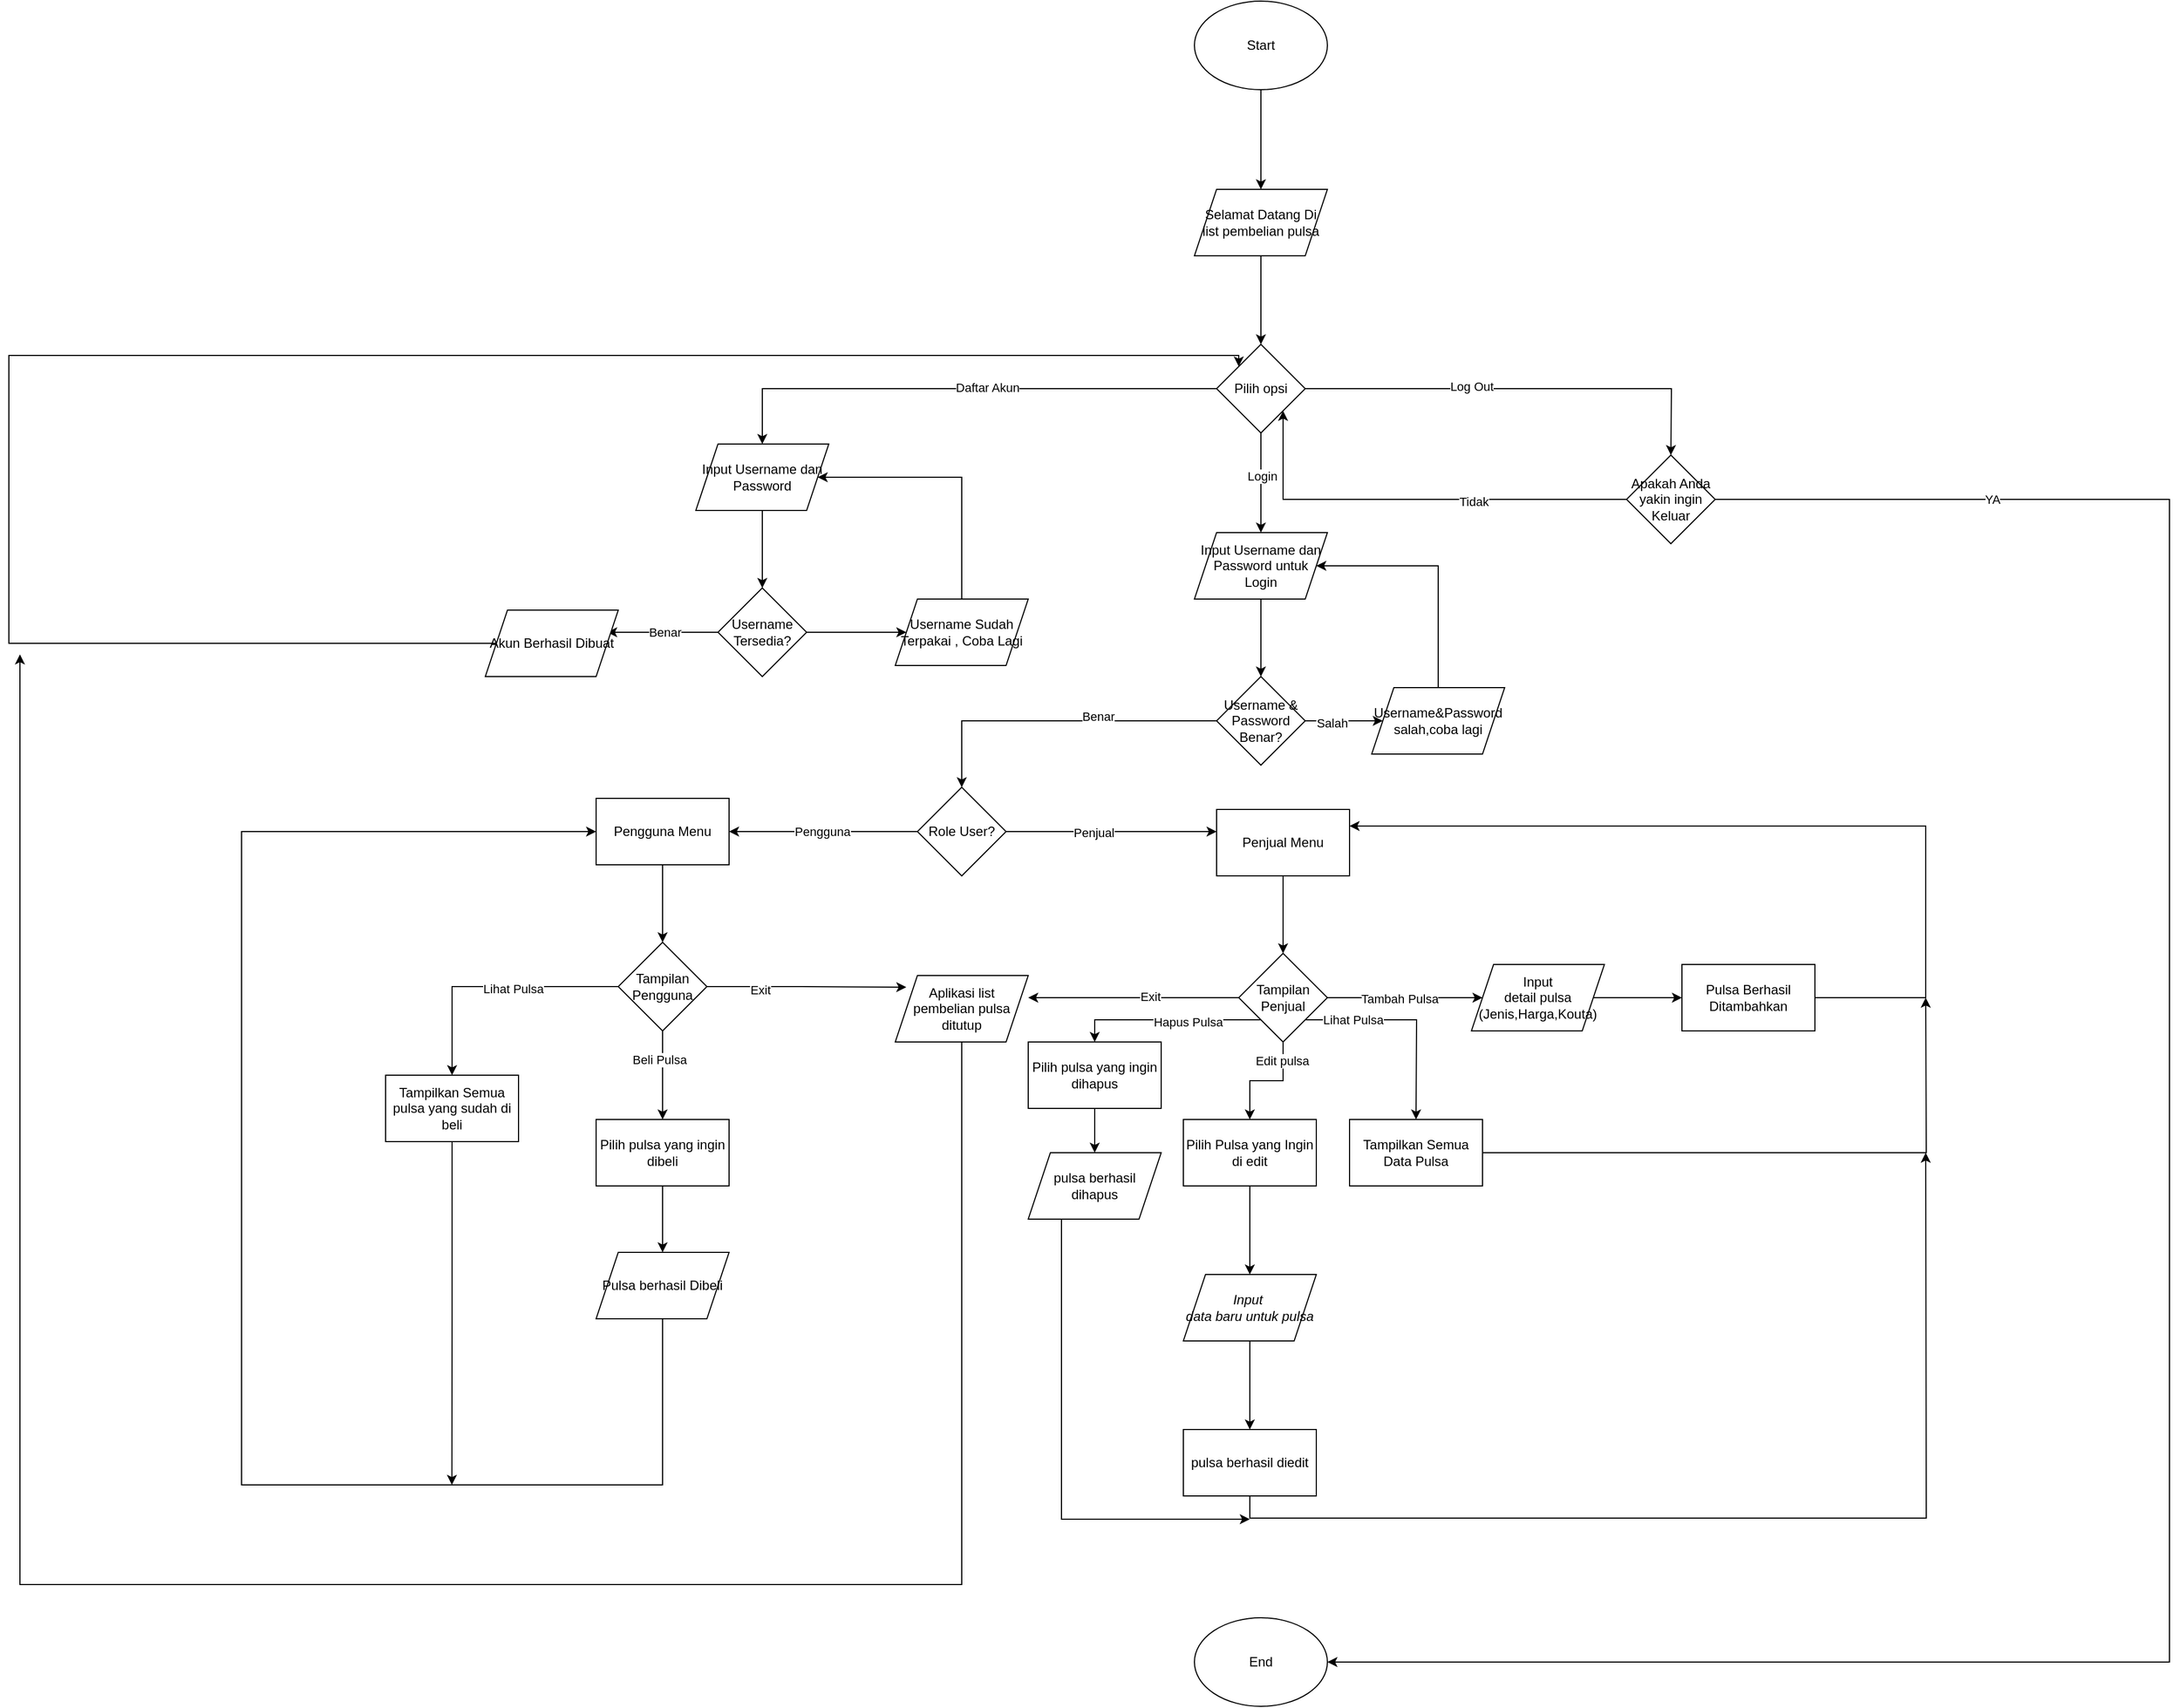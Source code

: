 <mxfile version="24.7.17">
  <diagram name="Page-1" id="cQHG2FeDud79eIsklEly">
    <mxGraphModel dx="1938" dy="482" grid="1" gridSize="10" guides="1" tooltips="1" connect="1" arrows="1" fold="1" page="1" pageScale="1" pageWidth="850" pageHeight="1100" math="0" shadow="0">
      <root>
        <mxCell id="0" />
        <mxCell id="1" parent="0" />
        <mxCell id="ji4WP4tKjuhiniDNx2AQ-3" value="" style="edgeStyle=orthogonalEdgeStyle;rounded=0;orthogonalLoop=1;jettySize=auto;html=1;" parent="1" source="ji4WP4tKjuhiniDNx2AQ-1" target="ji4WP4tKjuhiniDNx2AQ-2" edge="1">
          <mxGeometry relative="1" as="geometry" />
        </mxCell>
        <mxCell id="ji4WP4tKjuhiniDNx2AQ-1" value="Start" style="ellipse;whiteSpace=wrap;html=1;" parent="1" vertex="1">
          <mxGeometry x="660" y="20" width="120" height="80" as="geometry" />
        </mxCell>
        <mxCell id="ji4WP4tKjuhiniDNx2AQ-5" value="" style="edgeStyle=orthogonalEdgeStyle;rounded=0;orthogonalLoop=1;jettySize=auto;html=1;" parent="1" source="ji4WP4tKjuhiniDNx2AQ-2" target="ji4WP4tKjuhiniDNx2AQ-4" edge="1">
          <mxGeometry relative="1" as="geometry" />
        </mxCell>
        <mxCell id="ji4WP4tKjuhiniDNx2AQ-2" value="Selamat Datang Di list pembelian pulsa" style="shape=parallelogram;perimeter=parallelogramPerimeter;whiteSpace=wrap;html=1;fixedSize=1;" parent="1" vertex="1">
          <mxGeometry x="660" y="190" width="120" height="60" as="geometry" />
        </mxCell>
        <mxCell id="ji4WP4tKjuhiniDNx2AQ-7" value="" style="edgeStyle=orthogonalEdgeStyle;rounded=0;orthogonalLoop=1;jettySize=auto;html=1;" parent="1" source="ji4WP4tKjuhiniDNx2AQ-4" target="ji4WP4tKjuhiniDNx2AQ-6" edge="1">
          <mxGeometry relative="1" as="geometry" />
        </mxCell>
        <mxCell id="ji4WP4tKjuhiniDNx2AQ-8" value="Daftar Akun" style="edgeLabel;html=1;align=center;verticalAlign=middle;resizable=0;points=[];" parent="ji4WP4tKjuhiniDNx2AQ-7" vertex="1" connectable="0">
          <mxGeometry x="-0.101" y="-1" relative="1" as="geometry">
            <mxPoint as="offset" />
          </mxGeometry>
        </mxCell>
        <mxCell id="ji4WP4tKjuhiniDNx2AQ-20" value="" style="edgeStyle=orthogonalEdgeStyle;rounded=0;orthogonalLoop=1;jettySize=auto;html=1;" parent="1" source="ji4WP4tKjuhiniDNx2AQ-4" target="ji4WP4tKjuhiniDNx2AQ-19" edge="1">
          <mxGeometry relative="1" as="geometry" />
        </mxCell>
        <mxCell id="ji4WP4tKjuhiniDNx2AQ-80" value="Login" style="edgeLabel;html=1;align=center;verticalAlign=middle;resizable=0;points=[];" parent="ji4WP4tKjuhiniDNx2AQ-20" vertex="1" connectable="0">
          <mxGeometry x="-0.162" y="1" relative="1" as="geometry">
            <mxPoint y="1" as="offset" />
          </mxGeometry>
        </mxCell>
        <mxCell id="ji4WP4tKjuhiniDNx2AQ-82" value="" style="edgeStyle=orthogonalEdgeStyle;rounded=0;orthogonalLoop=1;jettySize=auto;html=1;" parent="1" source="ji4WP4tKjuhiniDNx2AQ-4" edge="1">
          <mxGeometry relative="1" as="geometry">
            <mxPoint x="1090.0" y="430" as="targetPoint" />
          </mxGeometry>
        </mxCell>
        <mxCell id="ji4WP4tKjuhiniDNx2AQ-83" value="Log Out" style="edgeLabel;html=1;align=center;verticalAlign=middle;resizable=0;points=[];" parent="ji4WP4tKjuhiniDNx2AQ-82" vertex="1" connectable="0">
          <mxGeometry x="-0.235" y="2" relative="1" as="geometry">
            <mxPoint as="offset" />
          </mxGeometry>
        </mxCell>
        <mxCell id="ji4WP4tKjuhiniDNx2AQ-4" value="Pilih opsi" style="rhombus;whiteSpace=wrap;html=1;" parent="1" vertex="1">
          <mxGeometry x="680" y="330" width="80" height="80" as="geometry" />
        </mxCell>
        <mxCell id="ji4WP4tKjuhiniDNx2AQ-10" value="" style="edgeStyle=orthogonalEdgeStyle;rounded=0;orthogonalLoop=1;jettySize=auto;html=1;" parent="1" source="ji4WP4tKjuhiniDNx2AQ-6" target="ji4WP4tKjuhiniDNx2AQ-9" edge="1">
          <mxGeometry relative="1" as="geometry" />
        </mxCell>
        <mxCell id="ji4WP4tKjuhiniDNx2AQ-6" value="Input Username dan Password" style="shape=parallelogram;perimeter=parallelogramPerimeter;whiteSpace=wrap;html=1;fixedSize=1;" parent="1" vertex="1">
          <mxGeometry x="210" y="420" width="120" height="60" as="geometry" />
        </mxCell>
        <mxCell id="ji4WP4tKjuhiniDNx2AQ-12" value="" style="edgeStyle=orthogonalEdgeStyle;rounded=0;orthogonalLoop=1;jettySize=auto;html=1;" parent="1" source="ji4WP4tKjuhiniDNx2AQ-9" edge="1">
          <mxGeometry relative="1" as="geometry">
            <mxPoint x="130" y="590" as="targetPoint" />
          </mxGeometry>
        </mxCell>
        <mxCell id="ji4WP4tKjuhiniDNx2AQ-13" value="Benar" style="edgeLabel;html=1;align=center;verticalAlign=middle;resizable=0;points=[];" parent="ji4WP4tKjuhiniDNx2AQ-12" vertex="1" connectable="0">
          <mxGeometry x="-0.036" relative="1" as="geometry">
            <mxPoint as="offset" />
          </mxGeometry>
        </mxCell>
        <mxCell id="ji4WP4tKjuhiniDNx2AQ-16" value="" style="edgeStyle=orthogonalEdgeStyle;rounded=0;orthogonalLoop=1;jettySize=auto;html=1;" parent="1" source="ji4WP4tKjuhiniDNx2AQ-9" target="ji4WP4tKjuhiniDNx2AQ-15" edge="1">
          <mxGeometry relative="1" as="geometry" />
        </mxCell>
        <mxCell id="ji4WP4tKjuhiniDNx2AQ-9" value="Username Tersedia?" style="rhombus;whiteSpace=wrap;html=1;" parent="1" vertex="1">
          <mxGeometry x="230" y="550" width="80" height="80" as="geometry" />
        </mxCell>
        <mxCell id="ji4WP4tKjuhiniDNx2AQ-18" style="edgeStyle=orthogonalEdgeStyle;rounded=0;orthogonalLoop=1;jettySize=auto;html=1;exitX=0;exitY=0.5;exitDx=0;exitDy=0;entryX=0;entryY=0;entryDx=0;entryDy=0;" parent="1" source="ji4WP4tKjuhiniDNx2AQ-14" target="ji4WP4tKjuhiniDNx2AQ-4" edge="1">
          <mxGeometry relative="1" as="geometry">
            <Array as="points">
              <mxPoint x="-410" y="600" />
              <mxPoint x="-410" y="340" />
              <mxPoint x="700" y="340" />
            </Array>
          </mxGeometry>
        </mxCell>
        <mxCell id="ji4WP4tKjuhiniDNx2AQ-14" value="Akun Berhasil Dibuat" style="shape=parallelogram;perimeter=parallelogramPerimeter;whiteSpace=wrap;html=1;fixedSize=1;" parent="1" vertex="1">
          <mxGeometry x="20" y="570" width="120" height="60" as="geometry" />
        </mxCell>
        <mxCell id="ji4WP4tKjuhiniDNx2AQ-17" style="edgeStyle=orthogonalEdgeStyle;rounded=0;orthogonalLoop=1;jettySize=auto;html=1;exitX=0.5;exitY=0;exitDx=0;exitDy=0;entryX=1;entryY=0.5;entryDx=0;entryDy=0;" parent="1" source="ji4WP4tKjuhiniDNx2AQ-15" target="ji4WP4tKjuhiniDNx2AQ-6" edge="1">
          <mxGeometry relative="1" as="geometry">
            <Array as="points">
              <mxPoint x="450" y="450" />
            </Array>
          </mxGeometry>
        </mxCell>
        <mxCell id="ji4WP4tKjuhiniDNx2AQ-15" value="Username Sudah Terpakai , Coba Lagi" style="shape=parallelogram;perimeter=parallelogramPerimeter;whiteSpace=wrap;html=1;fixedSize=1;" parent="1" vertex="1">
          <mxGeometry x="390" y="560" width="120" height="60" as="geometry" />
        </mxCell>
        <mxCell id="ji4WP4tKjuhiniDNx2AQ-22" value="" style="edgeStyle=orthogonalEdgeStyle;rounded=0;orthogonalLoop=1;jettySize=auto;html=1;" parent="1" source="ji4WP4tKjuhiniDNx2AQ-19" target="ji4WP4tKjuhiniDNx2AQ-21" edge="1">
          <mxGeometry relative="1" as="geometry" />
        </mxCell>
        <mxCell id="ji4WP4tKjuhiniDNx2AQ-19" value="Input Username dan Password untuk Login" style="shape=parallelogram;perimeter=parallelogramPerimeter;whiteSpace=wrap;html=1;fixedSize=1;" parent="1" vertex="1">
          <mxGeometry x="660" y="500" width="120" height="60" as="geometry" />
        </mxCell>
        <mxCell id="ji4WP4tKjuhiniDNx2AQ-24" value="" style="edgeStyle=orthogonalEdgeStyle;rounded=0;orthogonalLoop=1;jettySize=auto;html=1;" parent="1" source="ji4WP4tKjuhiniDNx2AQ-21" target="ji4WP4tKjuhiniDNx2AQ-23" edge="1">
          <mxGeometry relative="1" as="geometry" />
        </mxCell>
        <mxCell id="ji4WP4tKjuhiniDNx2AQ-26" value="Salah" style="edgeLabel;html=1;align=center;verticalAlign=middle;resizable=0;points=[];" parent="ji4WP4tKjuhiniDNx2AQ-24" vertex="1" connectable="0">
          <mxGeometry x="-0.33" y="-2" relative="1" as="geometry">
            <mxPoint as="offset" />
          </mxGeometry>
        </mxCell>
        <mxCell id="ji4WP4tKjuhiniDNx2AQ-30" value="" style="edgeStyle=orthogonalEdgeStyle;rounded=0;orthogonalLoop=1;jettySize=auto;html=1;" parent="1" source="ji4WP4tKjuhiniDNx2AQ-21" target="ji4WP4tKjuhiniDNx2AQ-29" edge="1">
          <mxGeometry relative="1" as="geometry" />
        </mxCell>
        <mxCell id="ji4WP4tKjuhiniDNx2AQ-31" value="Benar" style="edgeLabel;html=1;align=center;verticalAlign=middle;resizable=0;points=[];" parent="ji4WP4tKjuhiniDNx2AQ-30" vertex="1" connectable="0">
          <mxGeometry x="-0.261" y="-4" relative="1" as="geometry">
            <mxPoint as="offset" />
          </mxGeometry>
        </mxCell>
        <mxCell id="ji4WP4tKjuhiniDNx2AQ-21" value="Username &amp;amp; Password Benar?" style="rhombus;whiteSpace=wrap;html=1;" parent="1" vertex="1">
          <mxGeometry x="680" y="630" width="80" height="80" as="geometry" />
        </mxCell>
        <mxCell id="ji4WP4tKjuhiniDNx2AQ-25" style="edgeStyle=orthogonalEdgeStyle;rounded=0;orthogonalLoop=1;jettySize=auto;html=1;exitX=0.5;exitY=0;exitDx=0;exitDy=0;entryX=1;entryY=0.5;entryDx=0;entryDy=0;" parent="1" source="ji4WP4tKjuhiniDNx2AQ-23" target="ji4WP4tKjuhiniDNx2AQ-19" edge="1">
          <mxGeometry relative="1" as="geometry">
            <Array as="points">
              <mxPoint x="880" y="530" />
            </Array>
          </mxGeometry>
        </mxCell>
        <mxCell id="ji4WP4tKjuhiniDNx2AQ-23" value="Username&amp;amp;Password salah,coba lagi" style="shape=parallelogram;perimeter=parallelogramPerimeter;whiteSpace=wrap;html=1;fixedSize=1;" parent="1" vertex="1">
          <mxGeometry x="820" y="640" width="120" height="60" as="geometry" />
        </mxCell>
        <mxCell id="ji4WP4tKjuhiniDNx2AQ-33" value="" style="edgeStyle=orthogonalEdgeStyle;rounded=0;orthogonalLoop=1;jettySize=auto;html=1;" parent="1" source="ji4WP4tKjuhiniDNx2AQ-29" edge="1">
          <mxGeometry relative="1" as="geometry">
            <mxPoint x="680" y="770" as="targetPoint" />
          </mxGeometry>
        </mxCell>
        <mxCell id="ji4WP4tKjuhiniDNx2AQ-35" value="Penjual" style="edgeLabel;html=1;align=center;verticalAlign=middle;resizable=0;points=[];" parent="ji4WP4tKjuhiniDNx2AQ-33" vertex="1" connectable="0">
          <mxGeometry x="-0.17" y="-1" relative="1" as="geometry">
            <mxPoint as="offset" />
          </mxGeometry>
        </mxCell>
        <mxCell id="ji4WP4tKjuhiniDNx2AQ-65" value="" style="edgeStyle=orthogonalEdgeStyle;rounded=0;orthogonalLoop=1;jettySize=auto;html=1;" parent="1" source="ji4WP4tKjuhiniDNx2AQ-29" target="ji4WP4tKjuhiniDNx2AQ-64" edge="1">
          <mxGeometry relative="1" as="geometry" />
        </mxCell>
        <mxCell id="ji4WP4tKjuhiniDNx2AQ-66" value="Pengguna" style="edgeLabel;html=1;align=center;verticalAlign=middle;resizable=0;points=[];" parent="ji4WP4tKjuhiniDNx2AQ-65" vertex="1" connectable="0">
          <mxGeometry x="0.003" relative="1" as="geometry">
            <mxPoint x="-1" as="offset" />
          </mxGeometry>
        </mxCell>
        <mxCell id="ji4WP4tKjuhiniDNx2AQ-29" value="Role User?" style="rhombus;whiteSpace=wrap;html=1;" parent="1" vertex="1">
          <mxGeometry x="410" y="730" width="80" height="80" as="geometry" />
        </mxCell>
        <mxCell id="ji4WP4tKjuhiniDNx2AQ-37" value="" style="edgeStyle=orthogonalEdgeStyle;rounded=0;orthogonalLoop=1;jettySize=auto;html=1;" parent="1" source="ji4WP4tKjuhiniDNx2AQ-34" target="ji4WP4tKjuhiniDNx2AQ-36" edge="1">
          <mxGeometry relative="1" as="geometry" />
        </mxCell>
        <mxCell id="ji4WP4tKjuhiniDNx2AQ-34" value="Penjual Menu" style="whiteSpace=wrap;html=1;" parent="1" vertex="1">
          <mxGeometry x="680" y="750" width="120" height="60" as="geometry" />
        </mxCell>
        <mxCell id="ji4WP4tKjuhiniDNx2AQ-39" value="" style="edgeStyle=orthogonalEdgeStyle;rounded=0;orthogonalLoop=1;jettySize=auto;html=1;" parent="1" source="ji4WP4tKjuhiniDNx2AQ-36" target="ji4WP4tKjuhiniDNx2AQ-38" edge="1">
          <mxGeometry relative="1" as="geometry" />
        </mxCell>
        <mxCell id="ji4WP4tKjuhiniDNx2AQ-40" value="Tambah Pulsa" style="edgeLabel;html=1;align=center;verticalAlign=middle;resizable=0;points=[];" parent="ji4WP4tKjuhiniDNx2AQ-39" vertex="1" connectable="0">
          <mxGeometry x="-0.069" y="-1" relative="1" as="geometry">
            <mxPoint as="offset" />
          </mxGeometry>
        </mxCell>
        <mxCell id="ji4WP4tKjuhiniDNx2AQ-45" style="edgeStyle=orthogonalEdgeStyle;rounded=0;orthogonalLoop=1;jettySize=auto;html=1;exitX=1;exitY=1;exitDx=0;exitDy=0;" parent="1" source="ji4WP4tKjuhiniDNx2AQ-36" edge="1">
          <mxGeometry relative="1" as="geometry">
            <mxPoint x="860" y="1030" as="targetPoint" />
          </mxGeometry>
        </mxCell>
        <mxCell id="ji4WP4tKjuhiniDNx2AQ-46" value="Lihat Pulsa" style="edgeLabel;html=1;align=center;verticalAlign=middle;resizable=0;points=[];" parent="ji4WP4tKjuhiniDNx2AQ-45" vertex="1" connectable="0">
          <mxGeometry x="-0.55" relative="1" as="geometry">
            <mxPoint as="offset" />
          </mxGeometry>
        </mxCell>
        <mxCell id="ji4WP4tKjuhiniDNx2AQ-51" value="" style="edgeStyle=orthogonalEdgeStyle;rounded=0;orthogonalLoop=1;jettySize=auto;html=1;" parent="1" source="ji4WP4tKjuhiniDNx2AQ-36" target="ji4WP4tKjuhiniDNx2AQ-50" edge="1">
          <mxGeometry relative="1" as="geometry">
            <Array as="points">
              <mxPoint x="740" y="995" />
              <mxPoint x="710" y="995" />
            </Array>
          </mxGeometry>
        </mxCell>
        <mxCell id="ji4WP4tKjuhiniDNx2AQ-52" value="Edit pulsa" style="edgeLabel;html=1;align=center;verticalAlign=middle;resizable=0;points=[];" parent="ji4WP4tKjuhiniDNx2AQ-51" vertex="1" connectable="0">
          <mxGeometry x="-0.673" y="-1" relative="1" as="geometry">
            <mxPoint as="offset" />
          </mxGeometry>
        </mxCell>
        <mxCell id="ji4WP4tKjuhiniDNx2AQ-59" value="" style="edgeStyle=orthogonalEdgeStyle;rounded=0;orthogonalLoop=1;jettySize=auto;html=1;" parent="1" source="ji4WP4tKjuhiniDNx2AQ-36" target="ji4WP4tKjuhiniDNx2AQ-58" edge="1">
          <mxGeometry relative="1" as="geometry">
            <Array as="points">
              <mxPoint x="690" y="940" />
              <mxPoint x="690" y="940" />
            </Array>
          </mxGeometry>
        </mxCell>
        <mxCell id="ji4WP4tKjuhiniDNx2AQ-60" value="Hapus Pulsa" style="edgeLabel;html=1;align=center;verticalAlign=middle;resizable=0;points=[];" parent="ji4WP4tKjuhiniDNx2AQ-59" vertex="1" connectable="0">
          <mxGeometry x="-0.225" y="2" relative="1" as="geometry">
            <mxPoint as="offset" />
          </mxGeometry>
        </mxCell>
        <mxCell id="ji4WP4tKjuhiniDNx2AQ-92" value="" style="edgeStyle=orthogonalEdgeStyle;rounded=0;orthogonalLoop=1;jettySize=auto;html=1;" parent="1" source="ji4WP4tKjuhiniDNx2AQ-36" edge="1">
          <mxGeometry relative="1" as="geometry">
            <mxPoint x="510" y="920" as="targetPoint" />
          </mxGeometry>
        </mxCell>
        <mxCell id="ji4WP4tKjuhiniDNx2AQ-93" value="Exit" style="edgeLabel;html=1;align=center;verticalAlign=middle;resizable=0;points=[];" parent="ji4WP4tKjuhiniDNx2AQ-92" vertex="1" connectable="0">
          <mxGeometry x="-0.161" y="-1" relative="1" as="geometry">
            <mxPoint as="offset" />
          </mxGeometry>
        </mxCell>
        <mxCell id="ji4WP4tKjuhiniDNx2AQ-36" value="Tampilan Penjual" style="rhombus;whiteSpace=wrap;html=1;" parent="1" vertex="1">
          <mxGeometry x="700" y="880" width="80" height="80" as="geometry" />
        </mxCell>
        <mxCell id="ji4WP4tKjuhiniDNx2AQ-42" value="" style="edgeStyle=orthogonalEdgeStyle;rounded=0;orthogonalLoop=1;jettySize=auto;html=1;" parent="1" source="ji4WP4tKjuhiniDNx2AQ-38" target="ji4WP4tKjuhiniDNx2AQ-41" edge="1">
          <mxGeometry relative="1" as="geometry" />
        </mxCell>
        <mxCell id="ji4WP4tKjuhiniDNx2AQ-38" value="Input&lt;div&gt;detail pulsa&lt;/div&gt;&lt;div&gt;(Jenis,Harga,Kouta)&lt;/div&gt;" style="shape=parallelogram;perimeter=parallelogramPerimeter;whiteSpace=wrap;html=1;fixedSize=1;" parent="1" vertex="1">
          <mxGeometry x="910" y="890" width="120" height="60" as="geometry" />
        </mxCell>
        <mxCell id="ji4WP4tKjuhiniDNx2AQ-44" style="edgeStyle=orthogonalEdgeStyle;rounded=0;orthogonalLoop=1;jettySize=auto;html=1;exitX=1;exitY=0.5;exitDx=0;exitDy=0;entryX=1;entryY=0.25;entryDx=0;entryDy=0;" parent="1" source="ji4WP4tKjuhiniDNx2AQ-41" target="ji4WP4tKjuhiniDNx2AQ-34" edge="1">
          <mxGeometry relative="1" as="geometry">
            <mxPoint x="1280" y="760" as="targetPoint" />
            <Array as="points">
              <mxPoint x="1320" y="920" />
              <mxPoint x="1320" y="765" />
            </Array>
          </mxGeometry>
        </mxCell>
        <mxCell id="ji4WP4tKjuhiniDNx2AQ-41" value="Pulsa Berhasil Ditambahkan" style="whiteSpace=wrap;html=1;" parent="1" vertex="1">
          <mxGeometry x="1100" y="890" width="120" height="60" as="geometry" />
        </mxCell>
        <mxCell id="ji4WP4tKjuhiniDNx2AQ-49" style="edgeStyle=orthogonalEdgeStyle;rounded=0;orthogonalLoop=1;jettySize=auto;html=1;exitX=1;exitY=0.5;exitDx=0;exitDy=0;" parent="1" source="ji4WP4tKjuhiniDNx2AQ-48" edge="1">
          <mxGeometry relative="1" as="geometry">
            <mxPoint x="1320" y="920" as="targetPoint" />
          </mxGeometry>
        </mxCell>
        <mxCell id="ji4WP4tKjuhiniDNx2AQ-48" value="Tampilkan Semua Data Pulsa" style="whiteSpace=wrap;html=1;" parent="1" vertex="1">
          <mxGeometry x="800" y="1030" width="120" height="60" as="geometry" />
        </mxCell>
        <mxCell id="ji4WP4tKjuhiniDNx2AQ-54" value="" style="edgeStyle=orthogonalEdgeStyle;rounded=0;orthogonalLoop=1;jettySize=auto;html=1;" parent="1" source="ji4WP4tKjuhiniDNx2AQ-50" target="ji4WP4tKjuhiniDNx2AQ-53" edge="1">
          <mxGeometry relative="1" as="geometry" />
        </mxCell>
        <mxCell id="ji4WP4tKjuhiniDNx2AQ-50" value="Pilih Pulsa yang Ingin di edit" style="whiteSpace=wrap;html=1;" parent="1" vertex="1">
          <mxGeometry x="650" y="1030" width="120" height="60" as="geometry" />
        </mxCell>
        <mxCell id="ji4WP4tKjuhiniDNx2AQ-56" value="" style="edgeStyle=orthogonalEdgeStyle;rounded=0;orthogonalLoop=1;jettySize=auto;html=1;" parent="1" source="ji4WP4tKjuhiniDNx2AQ-53" target="ji4WP4tKjuhiniDNx2AQ-55" edge="1">
          <mxGeometry relative="1" as="geometry" />
        </mxCell>
        <mxCell id="ji4WP4tKjuhiniDNx2AQ-53" value="&lt;i&gt;Input&amp;nbsp;&lt;/i&gt;&lt;div&gt;&lt;i&gt;data baru untuk pulsa&lt;/i&gt;&lt;/div&gt;" style="shape=parallelogram;perimeter=parallelogramPerimeter;whiteSpace=wrap;html=1;fixedSize=1;" parent="1" vertex="1">
          <mxGeometry x="650" y="1170" width="120" height="60" as="geometry" />
        </mxCell>
        <mxCell id="ji4WP4tKjuhiniDNx2AQ-57" style="edgeStyle=orthogonalEdgeStyle;rounded=0;orthogonalLoop=1;jettySize=auto;html=1;exitX=0.5;exitY=1;exitDx=0;exitDy=0;" parent="1" source="ji4WP4tKjuhiniDNx2AQ-55" edge="1">
          <mxGeometry relative="1" as="geometry">
            <mxPoint x="1320" y="1060" as="targetPoint" />
          </mxGeometry>
        </mxCell>
        <mxCell id="ji4WP4tKjuhiniDNx2AQ-55" value="pulsa berhasil diedit" style="whiteSpace=wrap;html=1;" parent="1" vertex="1">
          <mxGeometry x="650" y="1310" width="120" height="60" as="geometry" />
        </mxCell>
        <mxCell id="ji4WP4tKjuhiniDNx2AQ-62" value="" style="edgeStyle=orthogonalEdgeStyle;rounded=0;orthogonalLoop=1;jettySize=auto;html=1;" parent="1" source="ji4WP4tKjuhiniDNx2AQ-58" target="ji4WP4tKjuhiniDNx2AQ-61" edge="1">
          <mxGeometry relative="1" as="geometry" />
        </mxCell>
        <mxCell id="ji4WP4tKjuhiniDNx2AQ-58" value="Pilih pulsa yang ingin dihapus" style="whiteSpace=wrap;html=1;" parent="1" vertex="1">
          <mxGeometry x="510" y="960" width="120" height="60" as="geometry" />
        </mxCell>
        <mxCell id="ji4WP4tKjuhiniDNx2AQ-63" style="edgeStyle=orthogonalEdgeStyle;rounded=0;orthogonalLoop=1;jettySize=auto;html=1;exitX=0.5;exitY=1;exitDx=0;exitDy=0;" parent="1" source="ji4WP4tKjuhiniDNx2AQ-61" edge="1">
          <mxGeometry relative="1" as="geometry">
            <mxPoint x="710" y="1391" as="targetPoint" />
            <Array as="points">
              <mxPoint x="540" y="1391" />
            </Array>
          </mxGeometry>
        </mxCell>
        <mxCell id="ji4WP4tKjuhiniDNx2AQ-61" value="pulsa berhasil dihapus" style="shape=parallelogram;perimeter=parallelogramPerimeter;whiteSpace=wrap;html=1;fixedSize=1;" parent="1" vertex="1">
          <mxGeometry x="510" y="1060" width="120" height="60" as="geometry" />
        </mxCell>
        <mxCell id="ji4WP4tKjuhiniDNx2AQ-69" value="" style="edgeStyle=orthogonalEdgeStyle;rounded=0;orthogonalLoop=1;jettySize=auto;html=1;" parent="1" source="ji4WP4tKjuhiniDNx2AQ-64" target="ji4WP4tKjuhiniDNx2AQ-68" edge="1">
          <mxGeometry relative="1" as="geometry" />
        </mxCell>
        <mxCell id="ji4WP4tKjuhiniDNx2AQ-64" value="Pengguna Menu" style="whiteSpace=wrap;html=1;" parent="1" vertex="1">
          <mxGeometry x="120" y="740" width="120" height="60" as="geometry" />
        </mxCell>
        <mxCell id="ji4WP4tKjuhiniDNx2AQ-71" value="" style="edgeStyle=orthogonalEdgeStyle;rounded=0;orthogonalLoop=1;jettySize=auto;html=1;exitX=0.5;exitY=1;exitDx=0;exitDy=0;" parent="1" source="ji4WP4tKjuhiniDNx2AQ-68" target="ji4WP4tKjuhiniDNx2AQ-70" edge="1">
          <mxGeometry relative="1" as="geometry" />
        </mxCell>
        <mxCell id="ji4WP4tKjuhiniDNx2AQ-72" value="Beli Pulsa" style="edgeLabel;html=1;align=center;verticalAlign=middle;resizable=0;points=[];" parent="ji4WP4tKjuhiniDNx2AQ-71" vertex="1" connectable="0">
          <mxGeometry x="-0.368" y="-3" relative="1" as="geometry">
            <mxPoint as="offset" />
          </mxGeometry>
        </mxCell>
        <mxCell id="ji4WP4tKjuhiniDNx2AQ-76" value="" style="edgeStyle=orthogonalEdgeStyle;rounded=0;orthogonalLoop=1;jettySize=auto;html=1;" parent="1" source="ji4WP4tKjuhiniDNx2AQ-68" target="ji4WP4tKjuhiniDNx2AQ-75" edge="1">
          <mxGeometry relative="1" as="geometry" />
        </mxCell>
        <mxCell id="ji4WP4tKjuhiniDNx2AQ-77" value="Lihat Pulsa" style="edgeLabel;html=1;align=center;verticalAlign=middle;resizable=0;points=[];" parent="ji4WP4tKjuhiniDNx2AQ-76" vertex="1" connectable="0">
          <mxGeometry x="-0.171" y="2" relative="1" as="geometry">
            <mxPoint as="offset" />
          </mxGeometry>
        </mxCell>
        <mxCell id="ji4WP4tKjuhiniDNx2AQ-68" value="Tampilan Pengguna" style="rhombus;whiteSpace=wrap;html=1;" parent="1" vertex="1">
          <mxGeometry x="140" y="870" width="80" height="80" as="geometry" />
        </mxCell>
        <mxCell id="ji4WP4tKjuhiniDNx2AQ-74" value="" style="edgeStyle=orthogonalEdgeStyle;rounded=0;orthogonalLoop=1;jettySize=auto;html=1;" parent="1" source="ji4WP4tKjuhiniDNx2AQ-70" target="ji4WP4tKjuhiniDNx2AQ-73" edge="1">
          <mxGeometry relative="1" as="geometry" />
        </mxCell>
        <mxCell id="ji4WP4tKjuhiniDNx2AQ-70" value="Pilih pulsa yang ingin dibeli" style="whiteSpace=wrap;html=1;" parent="1" vertex="1">
          <mxGeometry x="120" y="1030" width="120" height="60" as="geometry" />
        </mxCell>
        <mxCell id="ji4WP4tKjuhiniDNx2AQ-78" style="edgeStyle=orthogonalEdgeStyle;rounded=0;orthogonalLoop=1;jettySize=auto;html=1;exitX=0.5;exitY=1;exitDx=0;exitDy=0;entryX=0;entryY=0.5;entryDx=0;entryDy=0;" parent="1" source="ji4WP4tKjuhiniDNx2AQ-73" target="ji4WP4tKjuhiniDNx2AQ-64" edge="1">
          <mxGeometry relative="1" as="geometry">
            <mxPoint x="-200" y="760" as="targetPoint" />
            <Array as="points">
              <mxPoint x="180" y="1360" />
              <mxPoint x="-200" y="1360" />
              <mxPoint x="-200" y="770" />
            </Array>
          </mxGeometry>
        </mxCell>
        <mxCell id="ji4WP4tKjuhiniDNx2AQ-73" value="Pulsa berhasil Dibeli" style="shape=parallelogram;perimeter=parallelogramPerimeter;whiteSpace=wrap;html=1;fixedSize=1;" parent="1" vertex="1">
          <mxGeometry x="120" y="1150" width="120" height="60" as="geometry" />
        </mxCell>
        <mxCell id="ji4WP4tKjuhiniDNx2AQ-79" style="edgeStyle=orthogonalEdgeStyle;rounded=0;orthogonalLoop=1;jettySize=auto;html=1;exitX=0.5;exitY=1;exitDx=0;exitDy=0;" parent="1" source="ji4WP4tKjuhiniDNx2AQ-75" edge="1">
          <mxGeometry relative="1" as="geometry">
            <mxPoint x="-10.154" y="1360" as="targetPoint" />
          </mxGeometry>
        </mxCell>
        <mxCell id="ji4WP4tKjuhiniDNx2AQ-75" value="Tampilkan Semua pulsa yang sudah di beli" style="whiteSpace=wrap;html=1;" parent="1" vertex="1">
          <mxGeometry x="-70" y="990" width="120" height="60" as="geometry" />
        </mxCell>
        <mxCell id="ji4WP4tKjuhiniDNx2AQ-84" value="End" style="ellipse;whiteSpace=wrap;html=1;" parent="1" vertex="1">
          <mxGeometry x="660" y="1480" width="120" height="80" as="geometry" />
        </mxCell>
        <mxCell id="ji4WP4tKjuhiniDNx2AQ-85" style="edgeStyle=orthogonalEdgeStyle;rounded=0;orthogonalLoop=1;jettySize=auto;html=1;exitX=1;exitY=0.5;exitDx=0;exitDy=0;entryX=1;entryY=0.5;entryDx=0;entryDy=0;" parent="1" source="ji4WP4tKjuhiniDNx2AQ-86" target="ji4WP4tKjuhiniDNx2AQ-84" edge="1">
          <mxGeometry relative="1" as="geometry">
            <mxPoint x="1150.0" y="460" as="sourcePoint" />
            <Array as="points">
              <mxPoint x="1540" y="470" />
              <mxPoint x="1540" y="1520" />
            </Array>
          </mxGeometry>
        </mxCell>
        <mxCell id="ji4WP4tKjuhiniDNx2AQ-87" value="YA" style="edgeLabel;html=1;align=center;verticalAlign=middle;resizable=0;points=[];" parent="ji4WP4tKjuhiniDNx2AQ-85" vertex="1" connectable="0">
          <mxGeometry x="-0.081" y="-4" relative="1" as="geometry">
            <mxPoint x="-156" y="-610" as="offset" />
          </mxGeometry>
        </mxCell>
        <mxCell id="ji4WP4tKjuhiniDNx2AQ-88" style="edgeStyle=orthogonalEdgeStyle;rounded=0;orthogonalLoop=1;jettySize=auto;html=1;exitX=0;exitY=0.5;exitDx=0;exitDy=0;entryX=1;entryY=1;entryDx=0;entryDy=0;" parent="1" source="ji4WP4tKjuhiniDNx2AQ-86" target="ji4WP4tKjuhiniDNx2AQ-4" edge="1">
          <mxGeometry relative="1" as="geometry" />
        </mxCell>
        <mxCell id="ji4WP4tKjuhiniDNx2AQ-89" value="Tidak" style="edgeLabel;html=1;align=center;verticalAlign=middle;resizable=0;points=[];" parent="ji4WP4tKjuhiniDNx2AQ-88" vertex="1" connectable="0">
          <mxGeometry x="-0.294" y="2" relative="1" as="geometry">
            <mxPoint x="-1" as="offset" />
          </mxGeometry>
        </mxCell>
        <mxCell id="ji4WP4tKjuhiniDNx2AQ-86" value="Apakah Anda yakin ingin Keluar" style="rhombus;whiteSpace=wrap;html=1;" parent="1" vertex="1">
          <mxGeometry x="1050" y="430" width="80" height="80" as="geometry" />
        </mxCell>
        <mxCell id="ji4WP4tKjuhiniDNx2AQ-95" style="edgeStyle=orthogonalEdgeStyle;rounded=0;orthogonalLoop=1;jettySize=auto;html=1;exitX=0.5;exitY=1;exitDx=0;exitDy=0;" parent="1" source="ji4WP4tKjuhiniDNx2AQ-94" edge="1">
          <mxGeometry relative="1" as="geometry">
            <mxPoint x="-400" y="610" as="targetPoint" />
            <Array as="points">
              <mxPoint x="450" y="1450" />
              <mxPoint x="-400" y="1450" />
            </Array>
          </mxGeometry>
        </mxCell>
        <mxCell id="ji4WP4tKjuhiniDNx2AQ-94" value="Aplikasi list pembelian pulsa ditutup" style="shape=parallelogram;perimeter=parallelogramPerimeter;whiteSpace=wrap;html=1;fixedSize=1;" parent="1" vertex="1">
          <mxGeometry x="390" y="900" width="120" height="60" as="geometry" />
        </mxCell>
        <mxCell id="ji4WP4tKjuhiniDNx2AQ-96" style="edgeStyle=orthogonalEdgeStyle;rounded=0;orthogonalLoop=1;jettySize=auto;html=1;exitX=1;exitY=0.5;exitDx=0;exitDy=0;entryX=0.083;entryY=0.175;entryDx=0;entryDy=0;entryPerimeter=0;" parent="1" source="ji4WP4tKjuhiniDNx2AQ-68" target="ji4WP4tKjuhiniDNx2AQ-94" edge="1">
          <mxGeometry relative="1" as="geometry" />
        </mxCell>
        <mxCell id="ji4WP4tKjuhiniDNx2AQ-97" value="Exit" style="edgeLabel;html=1;align=center;verticalAlign=middle;resizable=0;points=[];" parent="ji4WP4tKjuhiniDNx2AQ-96" vertex="1" connectable="0">
          <mxGeometry x="-0.448" y="-4" relative="1" as="geometry">
            <mxPoint x="-2" y="-1" as="offset" />
          </mxGeometry>
        </mxCell>
      </root>
    </mxGraphModel>
  </diagram>
</mxfile>
